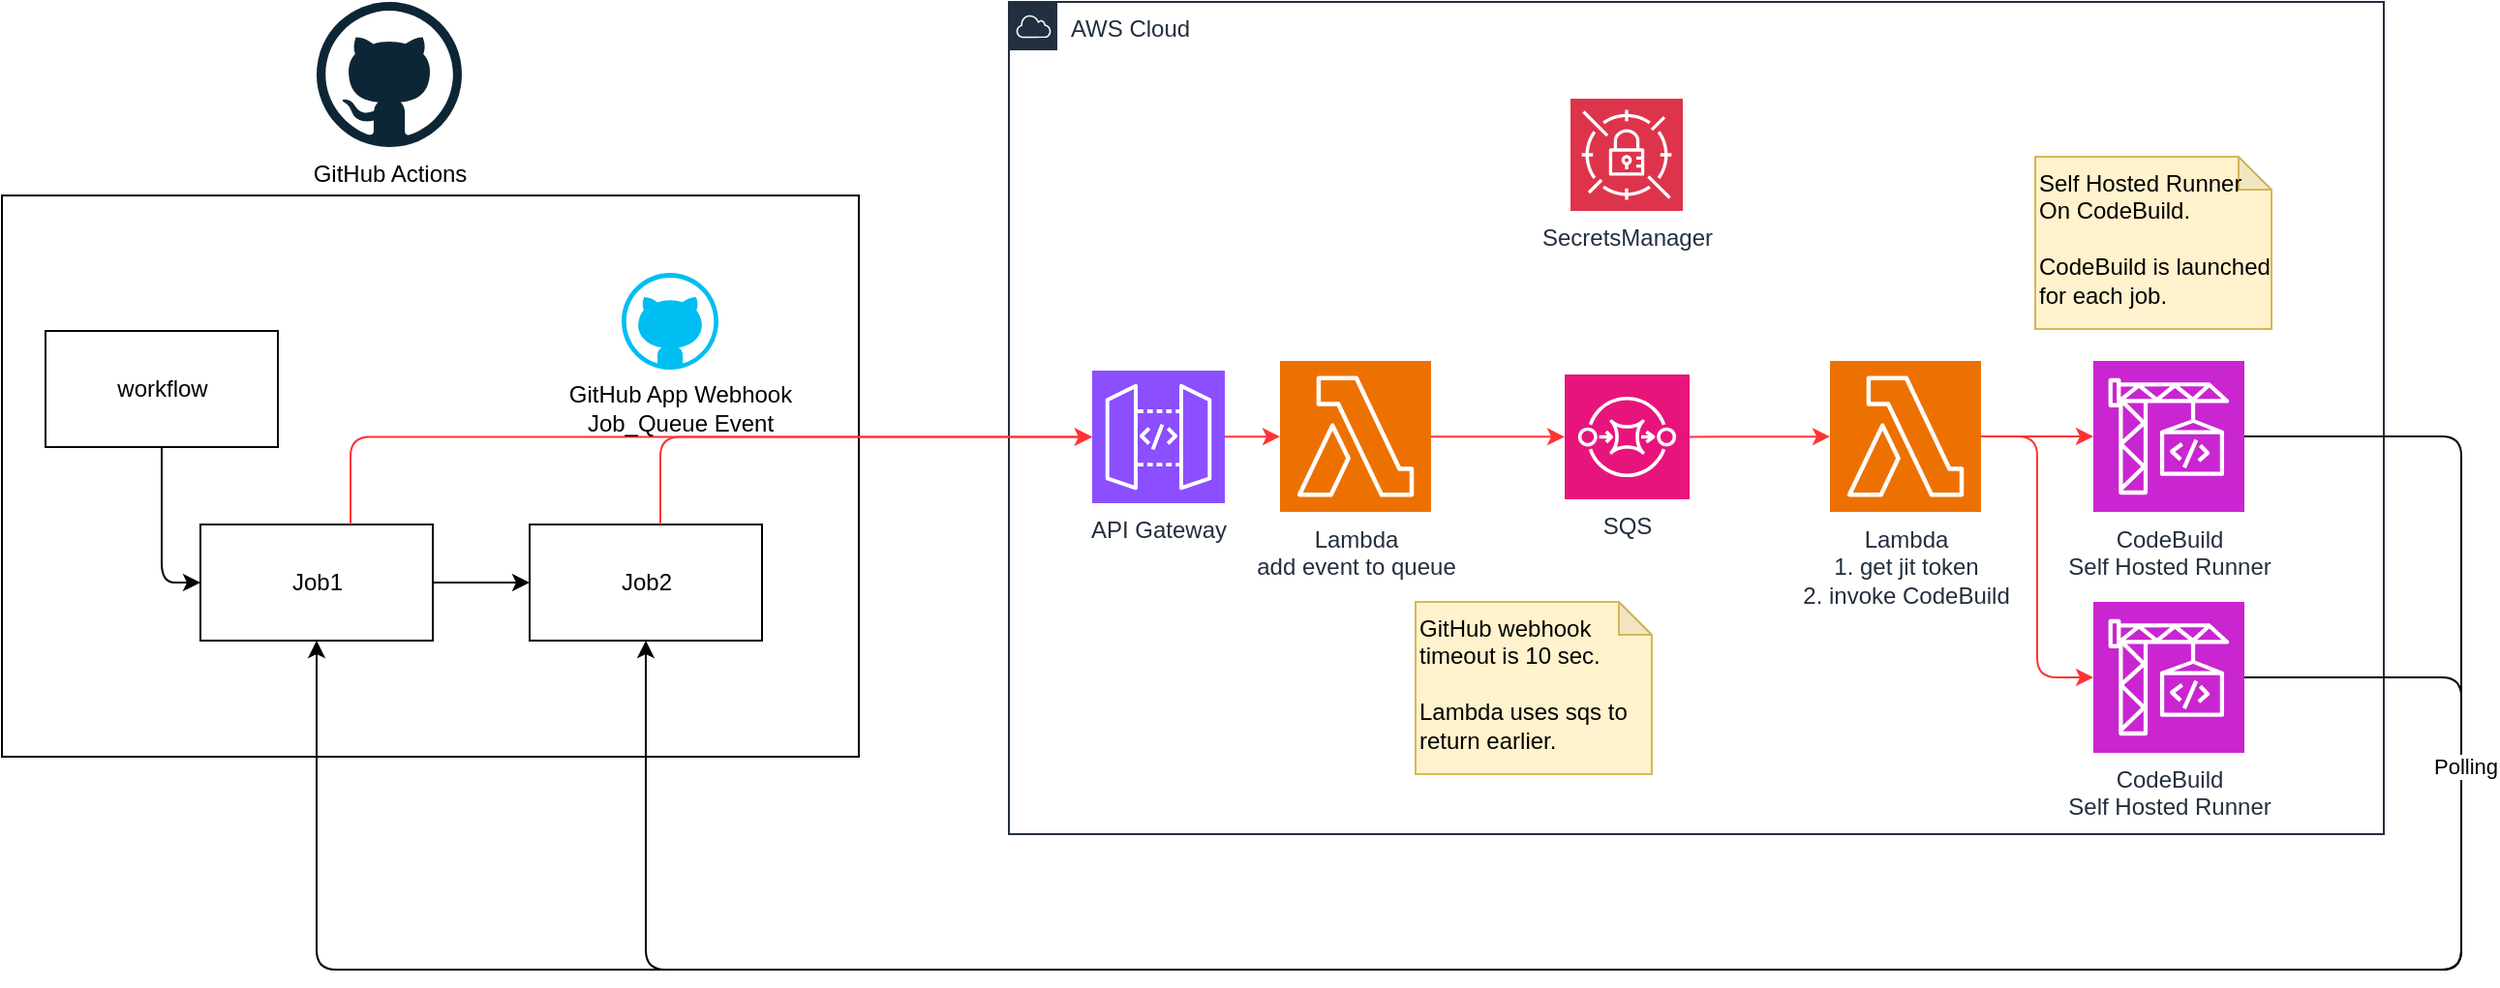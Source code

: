<mxfile>
    <diagram id="V2lPw_wSZEiN_XYH_eVg" name="Page-1">
        <mxGraphModel dx="1598" dy="697" grid="1" gridSize="10" guides="1" tooltips="1" connect="1" arrows="1" fold="1" page="1" pageScale="1" pageWidth="850" pageHeight="1100" math="0" shadow="0">
            <root>
                <mxCell id="0"/>
                <mxCell id="1" parent="0"/>
                <mxCell id="8" value="GitHub Actions" style="dashed=0;outlineConnect=0;html=1;align=center;labelPosition=center;verticalLabelPosition=bottom;verticalAlign=top;shape=mxgraph.weblogos.github" vertex="1" parent="1">
                    <mxGeometry x="182.5" y="190" width="75" height="75" as="geometry"/>
                </mxCell>
                <mxCell id="9" value="" style="rounded=0;whiteSpace=wrap;html=1;fillColor=none;" vertex="1" parent="1">
                    <mxGeometry x="20" y="290" width="442.5" height="290" as="geometry"/>
                </mxCell>
                <mxCell id="14" value="" style="edgeStyle=none;html=1;" edge="1" parent="1" source="10" target="11">
                    <mxGeometry relative="1" as="geometry"/>
                </mxCell>
                <mxCell id="10" value="Job1" style="rounded=0;whiteSpace=wrap;html=1;" vertex="1" parent="1">
                    <mxGeometry x="122.5" y="460" width="120" height="60" as="geometry"/>
                </mxCell>
                <mxCell id="11" value="Job2" style="rounded=0;whiteSpace=wrap;html=1;" vertex="1" parent="1">
                    <mxGeometry x="292.5" y="460" width="120" height="60" as="geometry"/>
                </mxCell>
                <mxCell id="13" style="edgeStyle=orthogonalEdgeStyle;html=1;entryX=0;entryY=0.5;entryDx=0;entryDy=0;" edge="1" parent="1" source="12" target="10">
                    <mxGeometry relative="1" as="geometry"/>
                </mxCell>
                <mxCell id="12" value="workflow" style="rounded=0;whiteSpace=wrap;html=1;" vertex="1" parent="1">
                    <mxGeometry x="42.5" y="360" width="120" height="60" as="geometry"/>
                </mxCell>
                <mxCell id="15" value="AWS Cloud" style="points=[[0,0],[0.25,0],[0.5,0],[0.75,0],[1,0],[1,0.25],[1,0.5],[1,0.75],[1,1],[0.75,1],[0.5,1],[0.25,1],[0,1],[0,0.75],[0,0.5],[0,0.25]];outlineConnect=0;gradientColor=none;html=1;whiteSpace=wrap;fontSize=12;fontStyle=0;container=1;pointerEvents=0;collapsible=0;recursiveResize=0;shape=mxgraph.aws4.group;grIcon=mxgraph.aws4.group_aws_cloud;strokeColor=#232F3E;fillColor=none;verticalAlign=top;align=left;spacingLeft=30;fontColor=#232F3E;dashed=0;" vertex="1" parent="1">
                    <mxGeometry x="540" y="190" width="710" height="430" as="geometry"/>
                </mxCell>
                <mxCell id="20" value="" style="edgeStyle=none;html=1;strokeColor=#FF3333;" edge="1" parent="15" source="2" target="4">
                    <mxGeometry relative="1" as="geometry"/>
                </mxCell>
                <mxCell id="2" value="SQS" style="sketch=0;points=[[0,0,0],[0.25,0,0],[0.5,0,0],[0.75,0,0],[1,0,0],[0,1,0],[0.25,1,0],[0.5,1,0],[0.75,1,0],[1,1,0],[0,0.25,0],[0,0.5,0],[0,0.75,0],[1,0.25,0],[1,0.5,0],[1,0.75,0]];outlineConnect=0;fontColor=#232F3E;fillColor=#E7157B;strokeColor=#ffffff;dashed=0;verticalLabelPosition=bottom;verticalAlign=top;align=center;html=1;fontSize=12;fontStyle=0;aspect=fixed;shape=mxgraph.aws4.resourceIcon;resIcon=mxgraph.aws4.sqs;" vertex="1" parent="15">
                    <mxGeometry x="287" y="192.5" width="64.5" height="64.5" as="geometry"/>
                </mxCell>
                <mxCell id="3" value="SecretsManager" style="sketch=0;points=[[0,0,0],[0.25,0,0],[0.5,0,0],[0.75,0,0],[1,0,0],[0,1,0],[0.25,1,0],[0.5,1,0],[0.75,1,0],[1,1,0],[0,0.25,0],[0,0.5,0],[0,0.75,0],[1,0.25,0],[1,0.5,0],[1,0.75,0]];outlineConnect=0;fontColor=#232F3E;fillColor=#DD344C;strokeColor=#ffffff;dashed=0;verticalLabelPosition=bottom;verticalAlign=top;align=center;html=1;fontSize=12;fontStyle=0;aspect=fixed;shape=mxgraph.aws4.resourceIcon;resIcon=mxgraph.aws4.secrets_manager;" vertex="1" parent="15">
                    <mxGeometry x="290" y="50" width="58" height="58" as="geometry"/>
                </mxCell>
                <mxCell id="21" value="" style="edgeStyle=none;html=1;strokeColor=#FF3333;" edge="1" parent="15" source="4" target="7">
                    <mxGeometry relative="1" as="geometry"/>
                </mxCell>
                <mxCell id="4" value="Lambda&lt;div&gt;1. get jit token&lt;/div&gt;&lt;div&gt;2. invoke CodeBuild&lt;/div&gt;" style="sketch=0;points=[[0,0,0],[0.25,0,0],[0.5,0,0],[0.75,0,0],[1,0,0],[0,1,0],[0.25,1,0],[0.5,1,0],[0.75,1,0],[1,1,0],[0,0.25,0],[0,0.5,0],[0,0.75,0],[1,0.25,0],[1,0.5,0],[1,0.75,0]];outlineConnect=0;fontColor=#232F3E;fillColor=#ED7100;strokeColor=#ffffff;dashed=0;verticalLabelPosition=bottom;verticalAlign=top;align=center;html=1;fontSize=12;fontStyle=0;aspect=fixed;shape=mxgraph.aws4.resourceIcon;resIcon=mxgraph.aws4.lambda;" vertex="1" parent="15">
                    <mxGeometry x="424" y="185.5" width="78" height="78" as="geometry"/>
                </mxCell>
                <mxCell id="22" value="" style="edgeStyle=none;html=1;strokeColor=#FF3333;" edge="1" parent="15" source="5" target="6">
                    <mxGeometry relative="1" as="geometry"/>
                </mxCell>
                <mxCell id="5" value="API Gateway" style="sketch=0;points=[[0,0,0],[0.25,0,0],[0.5,0,0],[0.75,0,0],[1,0,0],[0,1,0],[0.25,1,0],[0.5,1,0],[0.75,1,0],[1,1,0],[0,0.25,0],[0,0.5,0],[0,0.75,0],[1,0.25,0],[1,0.5,0],[1,0.75,0]];outlineConnect=0;fontColor=#232F3E;fillColor=#8C4FFF;strokeColor=#ffffff;dashed=0;verticalLabelPosition=bottom;verticalAlign=top;align=center;html=1;fontSize=12;fontStyle=0;aspect=fixed;shape=mxgraph.aws4.resourceIcon;resIcon=mxgraph.aws4.api_gateway;" vertex="1" parent="15">
                    <mxGeometry x="43" y="190.5" width="68.5" height="68.5" as="geometry"/>
                </mxCell>
                <mxCell id="19" value="" style="edgeStyle=none;html=1;strokeColor=#FF3333;" edge="1" parent="15" source="6" target="2">
                    <mxGeometry relative="1" as="geometry"/>
                </mxCell>
                <mxCell id="6" value="Lambda&lt;div&gt;add event to queue&lt;/div&gt;" style="sketch=0;points=[[0,0,0],[0.25,0,0],[0.5,0,0],[0.75,0,0],[1,0,0],[0,1,0],[0.25,1,0],[0.5,1,0],[0.75,1,0],[1,1,0],[0,0.25,0],[0,0.5,0],[0,0.75,0],[1,0.25,0],[1,0.5,0],[1,0.75,0]];outlineConnect=0;fontColor=#232F3E;fillColor=#ED7100;strokeColor=#ffffff;dashed=0;verticalLabelPosition=bottom;verticalAlign=top;align=center;html=1;fontSize=12;fontStyle=0;aspect=fixed;shape=mxgraph.aws4.resourceIcon;resIcon=mxgraph.aws4.lambda;" vertex="1" parent="15">
                    <mxGeometry x="140" y="185.5" width="78" height="78" as="geometry"/>
                </mxCell>
                <mxCell id="7" value="CodeBuild&lt;div&gt;Self Hosted Runner&lt;/div&gt;" style="sketch=0;points=[[0,0,0],[0.25,0,0],[0.5,0,0],[0.75,0,0],[1,0,0],[0,1,0],[0.25,1,0],[0.5,1,0],[0.75,1,0],[1,1,0],[0,0.25,0],[0,0.5,0],[0,0.75,0],[1,0.25,0],[1,0.5,0],[1,0.75,0]];outlineConnect=0;fontColor=#232F3E;fillColor=#C925D1;strokeColor=#ffffff;dashed=0;verticalLabelPosition=bottom;verticalAlign=top;align=center;html=1;fontSize=12;fontStyle=0;aspect=fixed;shape=mxgraph.aws4.resourceIcon;resIcon=mxgraph.aws4.codebuild;" vertex="1" parent="15">
                    <mxGeometry x="560" y="185.5" width="78" height="78" as="geometry"/>
                </mxCell>
                <mxCell id="24" value="CodeBuild&lt;div&gt;Self Hosted Runner&lt;/div&gt;" style="sketch=0;points=[[0,0,0],[0.25,0,0],[0.5,0,0],[0.75,0,0],[1,0,0],[0,1,0],[0.25,1,0],[0.5,1,0],[0.75,1,0],[1,1,0],[0,0.25,0],[0,0.5,0],[0,0.75,0],[1,0.25,0],[1,0.5,0],[1,0.75,0]];outlineConnect=0;fontColor=#232F3E;fillColor=#C925D1;strokeColor=#ffffff;dashed=0;verticalLabelPosition=bottom;verticalAlign=top;align=center;html=1;fontSize=12;fontStyle=0;aspect=fixed;shape=mxgraph.aws4.resourceIcon;resIcon=mxgraph.aws4.codebuild;" vertex="1" parent="15">
                    <mxGeometry x="560" y="310" width="78" height="78" as="geometry"/>
                </mxCell>
                <mxCell id="25" style="edgeStyle=orthogonalEdgeStyle;html=1;entryX=0;entryY=0.5;entryDx=0;entryDy=0;entryPerimeter=0;strokeColor=#FF3333;" edge="1" parent="15" source="4" target="24">
                    <mxGeometry relative="1" as="geometry"/>
                </mxCell>
                <mxCell id="29" value="GitHub webhook timeout is 10 sec.&lt;div&gt;&lt;br&gt;&lt;/div&gt;&lt;div&gt;Lambda uses sqs to return earlier.&lt;/div&gt;" style="shape=note;whiteSpace=wrap;html=1;backgroundOutline=1;darkOpacity=0.05;fillColor=#fff2cc;strokeColor=#d6b656;size=17;verticalAlign=top;align=left;" vertex="1" parent="15">
                    <mxGeometry x="210" y="310" width="122" height="89" as="geometry"/>
                </mxCell>
                <mxCell id="30" value="Self Hosted Runner On CodeBuild.&lt;div&gt;&lt;br&gt;&lt;/div&gt;&lt;div&gt;CodeBuild is launched for each job.&lt;/div&gt;" style="shape=note;whiteSpace=wrap;html=1;backgroundOutline=1;darkOpacity=0.05;fillColor=#fff2cc;strokeColor=#d6b656;size=17;verticalAlign=top;align=left;" vertex="1" parent="15">
                    <mxGeometry x="530" y="80" width="122" height="89" as="geometry"/>
                </mxCell>
                <mxCell id="16" style="edgeStyle=orthogonalEdgeStyle;html=1;entryX=0;entryY=0.5;entryDx=0;entryDy=0;entryPerimeter=0;strokeColor=#FF3333;" edge="1" parent="1" source="10" target="5">
                    <mxGeometry relative="1" as="geometry">
                        <Array as="points">
                            <mxPoint x="200" y="414"/>
                        </Array>
                    </mxGeometry>
                </mxCell>
                <mxCell id="17" style="edgeStyle=orthogonalEdgeStyle;html=1;entryX=0;entryY=0.5;entryDx=0;entryDy=0;entryPerimeter=0;strokeColor=#FF3333;" edge="1" parent="1" source="11" target="5">
                    <mxGeometry relative="1" as="geometry">
                        <Array as="points">
                            <mxPoint x="360" y="414"/>
                        </Array>
                    </mxGeometry>
                </mxCell>
                <mxCell id="18" value="GitHub App Webhook&lt;div&gt;Job_Queue Event&lt;/div&gt;" style="text;html=1;align=center;verticalAlign=middle;resizable=0;points=[];autosize=1;strokeColor=none;fillColor=none;" vertex="1" parent="1">
                    <mxGeometry x="300" y="380" width="140" height="40" as="geometry"/>
                </mxCell>
                <mxCell id="26" style="edgeStyle=orthogonalEdgeStyle;html=1;entryX=0.5;entryY=1;entryDx=0;entryDy=0;" edge="1" parent="1" source="7" target="10">
                    <mxGeometry relative="1" as="geometry">
                        <Array as="points">
                            <mxPoint x="1290" y="414"/>
                            <mxPoint x="1290" y="690"/>
                            <mxPoint x="182" y="690"/>
                        </Array>
                    </mxGeometry>
                </mxCell>
                <mxCell id="27" style="edgeStyle=orthogonalEdgeStyle;html=1;entryX=0.5;entryY=1;entryDx=0;entryDy=0;" edge="1" parent="1" source="24" target="11">
                    <mxGeometry relative="1" as="geometry">
                        <Array as="points">
                            <mxPoint x="1290" y="539"/>
                            <mxPoint x="1290" y="690"/>
                            <mxPoint x="352" y="690"/>
                        </Array>
                    </mxGeometry>
                </mxCell>
                <mxCell id="31" value="Polling" style="edgeLabel;html=1;align=center;verticalAlign=middle;resizable=0;points=[];" vertex="1" connectable="0" parent="27">
                    <mxGeometry x="-0.77" y="2" relative="1" as="geometry">
                        <mxPoint as="offset"/>
                    </mxGeometry>
                </mxCell>
                <mxCell id="28" value="" style="verticalLabelPosition=bottom;html=1;verticalAlign=top;align=center;strokeColor=none;fillColor=#00BEF2;shape=mxgraph.azure.github_code;pointerEvents=1;" vertex="1" parent="1">
                    <mxGeometry x="340" y="330" width="50" height="50" as="geometry"/>
                </mxCell>
            </root>
        </mxGraphModel>
    </diagram>
</mxfile>